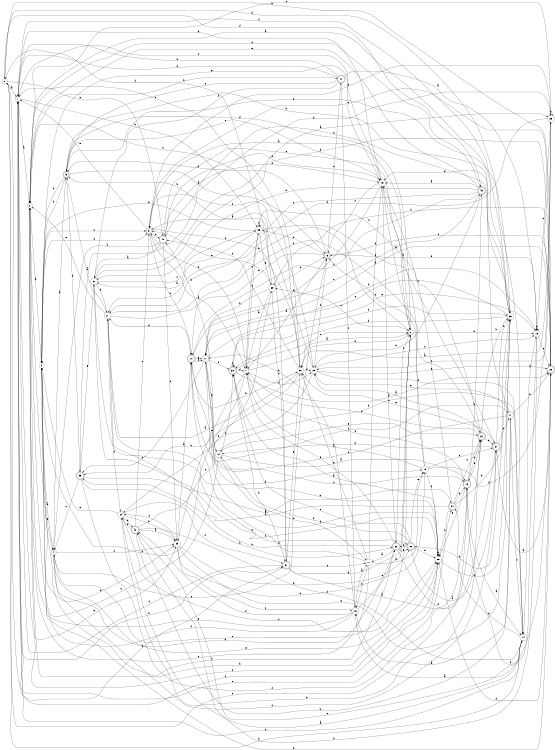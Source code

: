 digraph n36_6 {
__start0 [label="" shape="none"];

rankdir=LR;
size="8,5";

s0 [style="filled", color="black", fillcolor="white" shape="circle", label="0"];
s1 [style="filled", color="black", fillcolor="white" shape="circle", label="1"];
s2 [style="filled", color="black", fillcolor="white" shape="circle", label="2"];
s3 [style="filled", color="black", fillcolor="white" shape="circle", label="3"];
s4 [style="filled", color="black", fillcolor="white" shape="circle", label="4"];
s5 [style="rounded,filled", color="black", fillcolor="white" shape="doublecircle", label="5"];
s6 [style="rounded,filled", color="black", fillcolor="white" shape="doublecircle", label="6"];
s7 [style="filled", color="black", fillcolor="white" shape="circle", label="7"];
s8 [style="filled", color="black", fillcolor="white" shape="circle", label="8"];
s9 [style="rounded,filled", color="black", fillcolor="white" shape="doublecircle", label="9"];
s10 [style="rounded,filled", color="black", fillcolor="white" shape="doublecircle", label="10"];
s11 [style="filled", color="black", fillcolor="white" shape="circle", label="11"];
s12 [style="filled", color="black", fillcolor="white" shape="circle", label="12"];
s13 [style="rounded,filled", color="black", fillcolor="white" shape="doublecircle", label="13"];
s14 [style="filled", color="black", fillcolor="white" shape="circle", label="14"];
s15 [style="filled", color="black", fillcolor="white" shape="circle", label="15"];
s16 [style="filled", color="black", fillcolor="white" shape="circle", label="16"];
s17 [style="filled", color="black", fillcolor="white" shape="circle", label="17"];
s18 [style="filled", color="black", fillcolor="white" shape="circle", label="18"];
s19 [style="filled", color="black", fillcolor="white" shape="circle", label="19"];
s20 [style="rounded,filled", color="black", fillcolor="white" shape="doublecircle", label="20"];
s21 [style="filled", color="black", fillcolor="white" shape="circle", label="21"];
s22 [style="rounded,filled", color="black", fillcolor="white" shape="doublecircle", label="22"];
s23 [style="filled", color="black", fillcolor="white" shape="circle", label="23"];
s24 [style="filled", color="black", fillcolor="white" shape="circle", label="24"];
s25 [style="filled", color="black", fillcolor="white" shape="circle", label="25"];
s26 [style="rounded,filled", color="black", fillcolor="white" shape="doublecircle", label="26"];
s27 [style="rounded,filled", color="black", fillcolor="white" shape="doublecircle", label="27"];
s28 [style="rounded,filled", color="black", fillcolor="white" shape="doublecircle", label="28"];
s29 [style="filled", color="black", fillcolor="white" shape="circle", label="29"];
s30 [style="rounded,filled", color="black", fillcolor="white" shape="doublecircle", label="30"];
s31 [style="rounded,filled", color="black", fillcolor="white" shape="doublecircle", label="31"];
s32 [style="filled", color="black", fillcolor="white" shape="circle", label="32"];
s33 [style="rounded,filled", color="black", fillcolor="white" shape="doublecircle", label="33"];
s34 [style="rounded,filled", color="black", fillcolor="white" shape="doublecircle", label="34"];
s35 [style="filled", color="black", fillcolor="white" shape="circle", label="35"];
s36 [style="filled", color="black", fillcolor="white" shape="circle", label="36"];
s37 [style="filled", color="black", fillcolor="white" shape="circle", label="37"];
s38 [style="filled", color="black", fillcolor="white" shape="circle", label="38"];
s39 [style="filled", color="black", fillcolor="white" shape="circle", label="39"];
s40 [style="rounded,filled", color="black", fillcolor="white" shape="doublecircle", label="40"];
s41 [style="filled", color="black", fillcolor="white" shape="circle", label="41"];
s42 [style="rounded,filled", color="black", fillcolor="white" shape="doublecircle", label="42"];
s43 [style="rounded,filled", color="black", fillcolor="white" shape="doublecircle", label="43"];
s44 [style="rounded,filled", color="black", fillcolor="white" shape="doublecircle", label="44"];
s0 -> s1 [label="a"];
s0 -> s35 [label="b"];
s0 -> s13 [label="c"];
s0 -> s43 [label="d"];
s0 -> s40 [label="e"];
s0 -> s31 [label="f"];
s1 -> s2 [label="a"];
s1 -> s38 [label="b"];
s1 -> s19 [label="c"];
s1 -> s31 [label="d"];
s1 -> s25 [label="e"];
s1 -> s35 [label="f"];
s2 -> s3 [label="a"];
s2 -> s44 [label="b"];
s2 -> s29 [label="c"];
s2 -> s43 [label="d"];
s2 -> s25 [label="e"];
s2 -> s20 [label="f"];
s3 -> s4 [label="a"];
s3 -> s29 [label="b"];
s3 -> s9 [label="c"];
s3 -> s28 [label="d"];
s3 -> s4 [label="e"];
s3 -> s9 [label="f"];
s4 -> s5 [label="a"];
s4 -> s20 [label="b"];
s4 -> s6 [label="c"];
s4 -> s27 [label="d"];
s4 -> s29 [label="e"];
s4 -> s25 [label="f"];
s5 -> s6 [label="a"];
s5 -> s33 [label="b"];
s5 -> s14 [label="c"];
s5 -> s3 [label="d"];
s5 -> s19 [label="e"];
s5 -> s3 [label="f"];
s6 -> s7 [label="a"];
s6 -> s5 [label="b"];
s6 -> s44 [label="c"];
s6 -> s38 [label="d"];
s6 -> s10 [label="e"];
s6 -> s15 [label="f"];
s7 -> s8 [label="a"];
s7 -> s3 [label="b"];
s7 -> s38 [label="c"];
s7 -> s9 [label="d"];
s7 -> s25 [label="e"];
s7 -> s23 [label="f"];
s8 -> s9 [label="a"];
s8 -> s15 [label="b"];
s8 -> s39 [label="c"];
s8 -> s5 [label="d"];
s8 -> s4 [label="e"];
s8 -> s32 [label="f"];
s9 -> s7 [label="a"];
s9 -> s10 [label="b"];
s9 -> s23 [label="c"];
s9 -> s40 [label="d"];
s9 -> s1 [label="e"];
s9 -> s32 [label="f"];
s10 -> s11 [label="a"];
s10 -> s32 [label="b"];
s10 -> s43 [label="c"];
s10 -> s21 [label="d"];
s10 -> s11 [label="e"];
s10 -> s41 [label="f"];
s11 -> s12 [label="a"];
s11 -> s29 [label="b"];
s11 -> s33 [label="c"];
s11 -> s15 [label="d"];
s11 -> s30 [label="e"];
s11 -> s13 [label="f"];
s12 -> s13 [label="a"];
s12 -> s40 [label="b"];
s12 -> s2 [label="c"];
s12 -> s17 [label="d"];
s12 -> s22 [label="e"];
s12 -> s30 [label="f"];
s13 -> s14 [label="a"];
s13 -> s43 [label="b"];
s13 -> s7 [label="c"];
s13 -> s22 [label="d"];
s13 -> s29 [label="e"];
s13 -> s28 [label="f"];
s14 -> s15 [label="a"];
s14 -> s0 [label="b"];
s14 -> s42 [label="c"];
s14 -> s34 [label="d"];
s14 -> s1 [label="e"];
s14 -> s12 [label="f"];
s15 -> s16 [label="a"];
s15 -> s36 [label="b"];
s15 -> s28 [label="c"];
s15 -> s15 [label="d"];
s15 -> s30 [label="e"];
s15 -> s42 [label="f"];
s16 -> s17 [label="a"];
s16 -> s11 [label="b"];
s16 -> s8 [label="c"];
s16 -> s42 [label="d"];
s16 -> s3 [label="e"];
s16 -> s2 [label="f"];
s17 -> s18 [label="a"];
s17 -> s16 [label="b"];
s17 -> s2 [label="c"];
s17 -> s19 [label="d"];
s17 -> s32 [label="e"];
s17 -> s10 [label="f"];
s18 -> s7 [label="a"];
s18 -> s19 [label="b"];
s18 -> s6 [label="c"];
s18 -> s36 [label="d"];
s18 -> s27 [label="e"];
s18 -> s29 [label="f"];
s19 -> s8 [label="a"];
s19 -> s11 [label="b"];
s19 -> s20 [label="c"];
s19 -> s1 [label="d"];
s19 -> s3 [label="e"];
s19 -> s6 [label="f"];
s20 -> s17 [label="a"];
s20 -> s21 [label="b"];
s20 -> s8 [label="c"];
s20 -> s22 [label="d"];
s20 -> s26 [label="e"];
s20 -> s7 [label="f"];
s21 -> s5 [label="a"];
s21 -> s8 [label="b"];
s21 -> s22 [label="c"];
s21 -> s24 [label="d"];
s21 -> s2 [label="e"];
s21 -> s18 [label="f"];
s22 -> s23 [label="a"];
s22 -> s35 [label="b"];
s22 -> s38 [label="c"];
s22 -> s7 [label="d"];
s22 -> s27 [label="e"];
s22 -> s13 [label="f"];
s23 -> s9 [label="a"];
s23 -> s24 [label="b"];
s23 -> s15 [label="c"];
s23 -> s14 [label="d"];
s23 -> s28 [label="e"];
s23 -> s6 [label="f"];
s24 -> s14 [label="a"];
s24 -> s25 [label="b"];
s24 -> s29 [label="c"];
s24 -> s42 [label="d"];
s24 -> s3 [label="e"];
s24 -> s31 [label="f"];
s25 -> s10 [label="a"];
s25 -> s18 [label="b"];
s25 -> s16 [label="c"];
s25 -> s26 [label="d"];
s25 -> s35 [label="e"];
s25 -> s24 [label="f"];
s26 -> s27 [label="a"];
s26 -> s12 [label="b"];
s26 -> s30 [label="c"];
s26 -> s29 [label="d"];
s26 -> s18 [label="e"];
s26 -> s20 [label="f"];
s27 -> s28 [label="a"];
s27 -> s24 [label="b"];
s27 -> s41 [label="c"];
s27 -> s35 [label="d"];
s27 -> s32 [label="e"];
s27 -> s12 [label="f"];
s28 -> s11 [label="a"];
s28 -> s0 [label="b"];
s28 -> s6 [label="c"];
s28 -> s29 [label="d"];
s28 -> s9 [label="e"];
s28 -> s39 [label="f"];
s29 -> s30 [label="a"];
s29 -> s34 [label="b"];
s29 -> s1 [label="c"];
s29 -> s35 [label="d"];
s29 -> s29 [label="e"];
s29 -> s11 [label="f"];
s30 -> s28 [label="a"];
s30 -> s31 [label="b"];
s30 -> s30 [label="c"];
s30 -> s7 [label="d"];
s30 -> s8 [label="e"];
s30 -> s35 [label="f"];
s31 -> s22 [label="a"];
s31 -> s5 [label="b"];
s31 -> s17 [label="c"];
s31 -> s8 [label="d"];
s31 -> s32 [label="e"];
s31 -> s1 [label="f"];
s32 -> s21 [label="a"];
s32 -> s33 [label="b"];
s32 -> s40 [label="c"];
s32 -> s23 [label="d"];
s32 -> s1 [label="e"];
s32 -> s2 [label="f"];
s33 -> s34 [label="a"];
s33 -> s20 [label="b"];
s33 -> s4 [label="c"];
s33 -> s36 [label="d"];
s33 -> s37 [label="e"];
s33 -> s13 [label="f"];
s34 -> s33 [label="a"];
s34 -> s13 [label="b"];
s34 -> s22 [label="c"];
s34 -> s35 [label="d"];
s34 -> s1 [label="e"];
s34 -> s19 [label="f"];
s35 -> s2 [label="a"];
s35 -> s5 [label="b"];
s35 -> s11 [label="c"];
s35 -> s26 [label="d"];
s35 -> s19 [label="e"];
s35 -> s30 [label="f"];
s36 -> s32 [label="a"];
s36 -> s36 [label="b"];
s36 -> s23 [label="c"];
s36 -> s21 [label="d"];
s36 -> s2 [label="e"];
s36 -> s9 [label="f"];
s37 -> s36 [label="a"];
s37 -> s21 [label="b"];
s37 -> s38 [label="c"];
s37 -> s28 [label="d"];
s37 -> s26 [label="e"];
s37 -> s29 [label="f"];
s38 -> s37 [label="a"];
s38 -> s3 [label="b"];
s38 -> s7 [label="c"];
s38 -> s38 [label="d"];
s38 -> s39 [label="e"];
s38 -> s27 [label="f"];
s39 -> s7 [label="a"];
s39 -> s11 [label="b"];
s39 -> s31 [label="c"];
s39 -> s6 [label="d"];
s39 -> s9 [label="e"];
s39 -> s0 [label="f"];
s40 -> s37 [label="a"];
s40 -> s4 [label="b"];
s40 -> s8 [label="c"];
s40 -> s25 [label="d"];
s40 -> s19 [label="e"];
s40 -> s19 [label="f"];
s41 -> s16 [label="a"];
s41 -> s28 [label="b"];
s41 -> s10 [label="c"];
s41 -> s40 [label="d"];
s41 -> s23 [label="e"];
s41 -> s14 [label="f"];
s42 -> s25 [label="a"];
s42 -> s41 [label="b"];
s42 -> s9 [label="c"];
s42 -> s24 [label="d"];
s42 -> s39 [label="e"];
s42 -> s14 [label="f"];
s43 -> s19 [label="a"];
s43 -> s23 [label="b"];
s43 -> s21 [label="c"];
s43 -> s37 [label="d"];
s43 -> s2 [label="e"];
s43 -> s10 [label="f"];
s44 -> s15 [label="a"];
s44 -> s37 [label="b"];
s44 -> s16 [label="c"];
s44 -> s1 [label="d"];
s44 -> s5 [label="e"];
s44 -> s1 [label="f"];

}